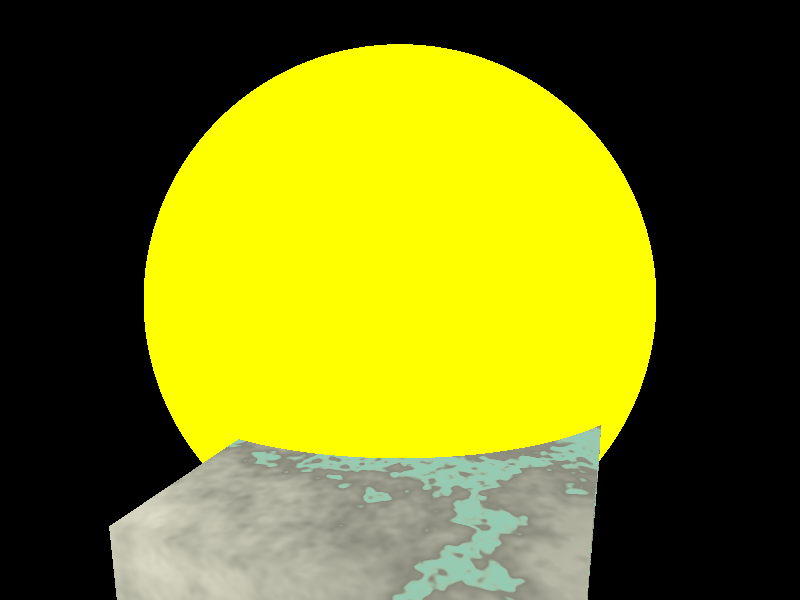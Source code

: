 #include "colors.inc"
#include "stones.inc"
#include "textures.inc"

camera {
	location <0, 2, -3>
	look_at <0, 1, 2>
}

sphere {
	// <center>, radius
	<0, 1, 2>, 2
	texture {
		pigment { color Yellow }
		// pigment { color red 1.0 green 0.8 blue 0.8 }
		// pigment { color rgb <1.0, 0.8, 0.8> }
		// pigment { rgb <1.0, 0.8, 0.8> }
	}
}

box {
	<-1, 0, -1>, // Near lower left corner
	< 1, 0.5, 3> // Far upper right corner
	texture {
		T_Stone25 // Pre-defined from stones.inc
		scale 4 // Scale by the same amount in all
		// directions
	}
	rotate y*20 // Equivalent to ’’rotate <0,20,0>’’
}

light_source { <2, 4, -3> color White}
